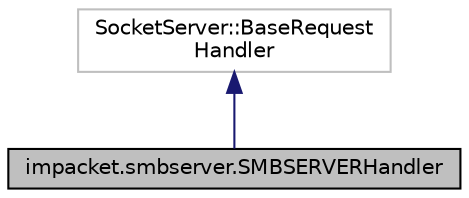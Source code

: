 digraph "impacket.smbserver.SMBSERVERHandler"
{
  edge [fontname="Helvetica",fontsize="10",labelfontname="Helvetica",labelfontsize="10"];
  node [fontname="Helvetica",fontsize="10",shape=record];
  Node2 [label="impacket.smbserver.SMBSERVERHandler",height=0.2,width=0.4,color="black", fillcolor="grey75", style="filled", fontcolor="black"];
  Node3 -> Node2 [dir="back",color="midnightblue",fontsize="10",style="solid",fontname="Helvetica"];
  Node3 [label="SocketServer::BaseRequest\lHandler",height=0.2,width=0.4,color="grey75", fillcolor="white", style="filled"];
}
